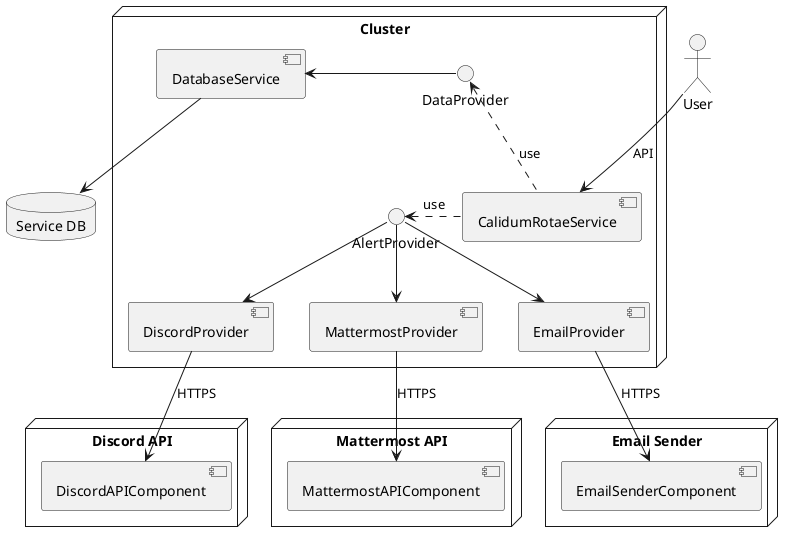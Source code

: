 @startuml calidum-rotae

actor User

node DiscordAPI as "Discord API" {
 	component DiscordAPIComponent
}

node MattermostAPI as "Mattermost API" {
 	component MattermostAPIComponent
}

node Email as "Email Sender" {
 	component EmailSenderComponent
}

database Database as "Service DB" {
}

node Cluster as "Cluster" {
	interface "DataProvider" as DP
	interface "AlertProvider" as AP
	component DatabaseService
	
	'1) Discord Provider -> calls Discord API
	'2) Mattermost Provider -> calls Mattermost API
	'3) Email Provider -> calls email (i.e.: mailgun) API

	component DiscordProvider
	component MattermostProvider
	component EmailProvider

	[DatabaseService] <- DP
 	DP <.. [CalidumRotaeService] : use

	[AP] --> DiscordProvider
	[AP] --> MattermostProvider
	[AP] --> EmailProvider 
 	AP <. [CalidumRotaeService] : use
}


User --> CalidumRotaeService : "API"
DatabaseService --> Database
DiscordProvider --> DiscordAPIComponent  : HTTPS
MattermostProvider --> MattermostAPIComponent  : HTTPS
EmailProvider --> EmailSenderComponent  : HTTPS

@enduml